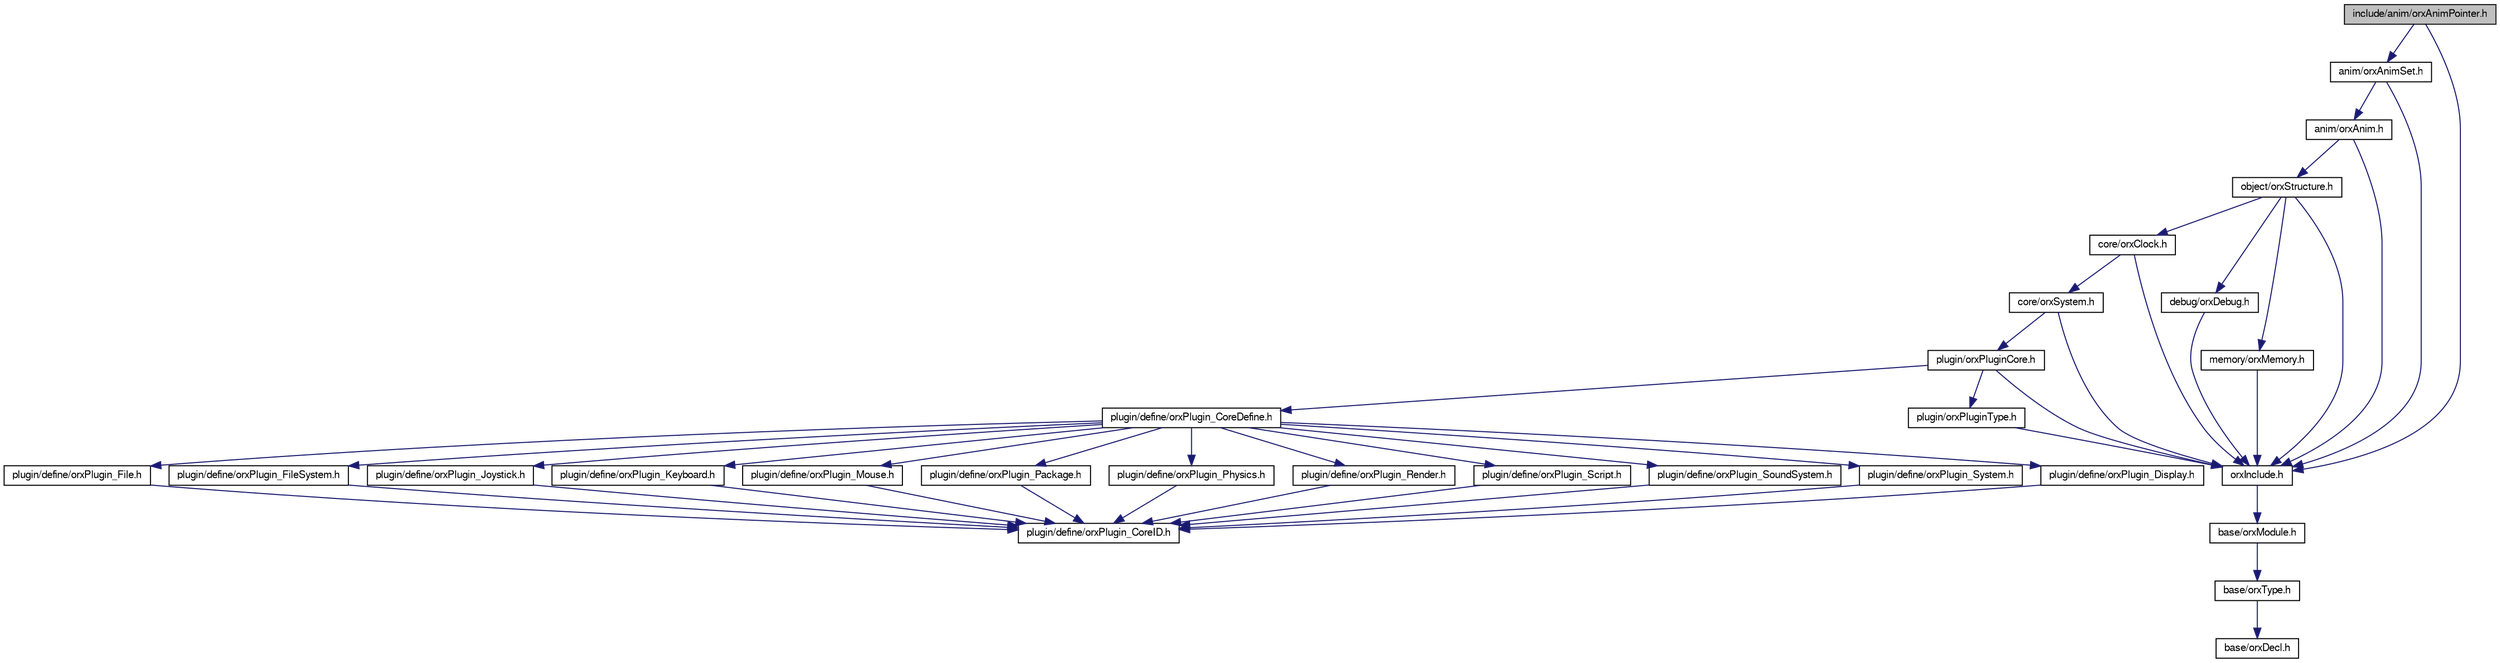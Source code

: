 digraph G
{
  bgcolor="transparent";
  edge [fontname="FreeSans",fontsize=10,labelfontname="FreeSans",labelfontsize=10];
  node [fontname="FreeSans",fontsize=10,shape=record];
  Node1 [label="include/anim/orxAnimPointer.h",height=0.2,width=0.4,color="black", fillcolor="grey75", style="filled" fontcolor="black"];
  Node1 -> Node2 [color="midnightblue",fontsize=10,style="solid",fontname="FreeSans"];
  Node2 [label="orxInclude.h",height=0.2,width=0.4,color="black",URL="$orx_include_8h.html"];
  Node2 -> Node3 [color="midnightblue",fontsize=10,style="solid",fontname="FreeSans"];
  Node3 [label="base/orxModule.h",height=0.2,width=0.4,color="black",URL="$orx_module_8h.html"];
  Node3 -> Node4 [color="midnightblue",fontsize=10,style="solid",fontname="FreeSans"];
  Node4 [label="base/orxType.h",height=0.2,width=0.4,color="black",URL="$orx_type_8h.html"];
  Node4 -> Node5 [color="midnightblue",fontsize=10,style="solid",fontname="FreeSans"];
  Node5 [label="base/orxDecl.h",height=0.2,width=0.4,color="black",URL="$orx_decl_8h.html"];
  Node1 -> Node6 [color="midnightblue",fontsize=10,style="solid",fontname="FreeSans"];
  Node6 [label="anim/orxAnimSet.h",height=0.2,width=0.4,color="black",URL="$orx_anim_set_8h.html"];
  Node6 -> Node2 [color="midnightblue",fontsize=10,style="solid",fontname="FreeSans"];
  Node6 -> Node7 [color="midnightblue",fontsize=10,style="solid",fontname="FreeSans"];
  Node7 [label="anim/orxAnim.h",height=0.2,width=0.4,color="black",URL="$orx_anim_8h.html"];
  Node7 -> Node2 [color="midnightblue",fontsize=10,style="solid",fontname="FreeSans"];
  Node7 -> Node8 [color="midnightblue",fontsize=10,style="solid",fontname="FreeSans"];
  Node8 [label="object/orxStructure.h",height=0.2,width=0.4,color="black",URL="$orx_structure_8h.html"];
  Node8 -> Node2 [color="midnightblue",fontsize=10,style="solid",fontname="FreeSans"];
  Node8 -> Node9 [color="midnightblue",fontsize=10,style="solid",fontname="FreeSans"];
  Node9 [label="core/orxClock.h",height=0.2,width=0.4,color="black",URL="$orx_clock_8h.html"];
  Node9 -> Node2 [color="midnightblue",fontsize=10,style="solid",fontname="FreeSans"];
  Node9 -> Node10 [color="midnightblue",fontsize=10,style="solid",fontname="FreeSans"];
  Node10 [label="core/orxSystem.h",height=0.2,width=0.4,color="black",URL="$orx_system_8h.html"];
  Node10 -> Node2 [color="midnightblue",fontsize=10,style="solid",fontname="FreeSans"];
  Node10 -> Node11 [color="midnightblue",fontsize=10,style="solid",fontname="FreeSans"];
  Node11 [label="plugin/orxPluginCore.h",height=0.2,width=0.4,color="black",URL="$orx_plugin_core_8h.html"];
  Node11 -> Node2 [color="midnightblue",fontsize=10,style="solid",fontname="FreeSans"];
  Node11 -> Node12 [color="midnightblue",fontsize=10,style="solid",fontname="FreeSans"];
  Node12 [label="plugin/orxPluginType.h",height=0.2,width=0.4,color="black",URL="$orx_plugin_type_8h.html"];
  Node12 -> Node2 [color="midnightblue",fontsize=10,style="solid",fontname="FreeSans"];
  Node11 -> Node13 [color="midnightblue",fontsize=10,style="solid",fontname="FreeSans"];
  Node13 [label="plugin/define/orxPlugin_CoreDefine.h",height=0.2,width=0.4,color="black",URL="$orx_plugin___core_define_8h.html"];
  Node13 -> Node14 [color="midnightblue",fontsize=10,style="solid",fontname="FreeSans"];
  Node14 [label="plugin/define/orxPlugin_Display.h",height=0.2,width=0.4,color="black",URL="$orx_plugin___display_8h.html"];
  Node14 -> Node15 [color="midnightblue",fontsize=10,style="solid",fontname="FreeSans"];
  Node15 [label="plugin/define/orxPlugin_CoreID.h",height=0.2,width=0.4,color="black",URL="$orx_plugin___core_i_d_8h.html"];
  Node13 -> Node16 [color="midnightblue",fontsize=10,style="solid",fontname="FreeSans"];
  Node16 [label="plugin/define/orxPlugin_File.h",height=0.2,width=0.4,color="black",URL="$orx_plugin___file_8h.html"];
  Node16 -> Node15 [color="midnightblue",fontsize=10,style="solid",fontname="FreeSans"];
  Node13 -> Node17 [color="midnightblue",fontsize=10,style="solid",fontname="FreeSans"];
  Node17 [label="plugin/define/orxPlugin_FileSystem.h",height=0.2,width=0.4,color="black",URL="$orx_plugin___file_system_8h.html"];
  Node17 -> Node15 [color="midnightblue",fontsize=10,style="solid",fontname="FreeSans"];
  Node13 -> Node18 [color="midnightblue",fontsize=10,style="solid",fontname="FreeSans"];
  Node18 [label="plugin/define/orxPlugin_Joystick.h",height=0.2,width=0.4,color="black",URL="$orx_plugin___joystick_8h.html"];
  Node18 -> Node15 [color="midnightblue",fontsize=10,style="solid",fontname="FreeSans"];
  Node13 -> Node19 [color="midnightblue",fontsize=10,style="solid",fontname="FreeSans"];
  Node19 [label="plugin/define/orxPlugin_Keyboard.h",height=0.2,width=0.4,color="black",URL="$orx_plugin___keyboard_8h.html"];
  Node19 -> Node15 [color="midnightblue",fontsize=10,style="solid",fontname="FreeSans"];
  Node13 -> Node20 [color="midnightblue",fontsize=10,style="solid",fontname="FreeSans"];
  Node20 [label="plugin/define/orxPlugin_Mouse.h",height=0.2,width=0.4,color="black",URL="$orx_plugin___mouse_8h.html"];
  Node20 -> Node15 [color="midnightblue",fontsize=10,style="solid",fontname="FreeSans"];
  Node13 -> Node21 [color="midnightblue",fontsize=10,style="solid",fontname="FreeSans"];
  Node21 [label="plugin/define/orxPlugin_Package.h",height=0.2,width=0.4,color="black",URL="$orx_plugin___package_8h.html"];
  Node21 -> Node15 [color="midnightblue",fontsize=10,style="solid",fontname="FreeSans"];
  Node13 -> Node22 [color="midnightblue",fontsize=10,style="solid",fontname="FreeSans"];
  Node22 [label="plugin/define/orxPlugin_Physics.h",height=0.2,width=0.4,color="black",URL="$orx_plugin___physics_8h.html"];
  Node22 -> Node15 [color="midnightblue",fontsize=10,style="solid",fontname="FreeSans"];
  Node13 -> Node23 [color="midnightblue",fontsize=10,style="solid",fontname="FreeSans"];
  Node23 [label="plugin/define/orxPlugin_Render.h",height=0.2,width=0.4,color="black",URL="$orx_plugin___render_8h.html"];
  Node23 -> Node15 [color="midnightblue",fontsize=10,style="solid",fontname="FreeSans"];
  Node13 -> Node24 [color="midnightblue",fontsize=10,style="solid",fontname="FreeSans"];
  Node24 [label="plugin/define/orxPlugin_Script.h",height=0.2,width=0.4,color="black",URL="$orx_plugin___script_8h.html"];
  Node24 -> Node15 [color="midnightblue",fontsize=10,style="solid",fontname="FreeSans"];
  Node13 -> Node25 [color="midnightblue",fontsize=10,style="solid",fontname="FreeSans"];
  Node25 [label="plugin/define/orxPlugin_SoundSystem.h",height=0.2,width=0.4,color="black",URL="$orx_plugin___sound_system_8h.html"];
  Node25 -> Node15 [color="midnightblue",fontsize=10,style="solid",fontname="FreeSans"];
  Node13 -> Node26 [color="midnightblue",fontsize=10,style="solid",fontname="FreeSans"];
  Node26 [label="plugin/define/orxPlugin_System.h",height=0.2,width=0.4,color="black",URL="$orx_plugin___system_8h.html"];
  Node26 -> Node15 [color="midnightblue",fontsize=10,style="solid",fontname="FreeSans"];
  Node8 -> Node27 [color="midnightblue",fontsize=10,style="solid",fontname="FreeSans"];
  Node27 [label="debug/orxDebug.h",height=0.2,width=0.4,color="black",URL="$orx_debug_8h.html"];
  Node27 -> Node2 [color="midnightblue",fontsize=10,style="solid",fontname="FreeSans"];
  Node8 -> Node28 [color="midnightblue",fontsize=10,style="solid",fontname="FreeSans"];
  Node28 [label="memory/orxMemory.h",height=0.2,width=0.4,color="black",URL="$orx_memory_8h.html"];
  Node28 -> Node2 [color="midnightblue",fontsize=10,style="solid",fontname="FreeSans"];
}
